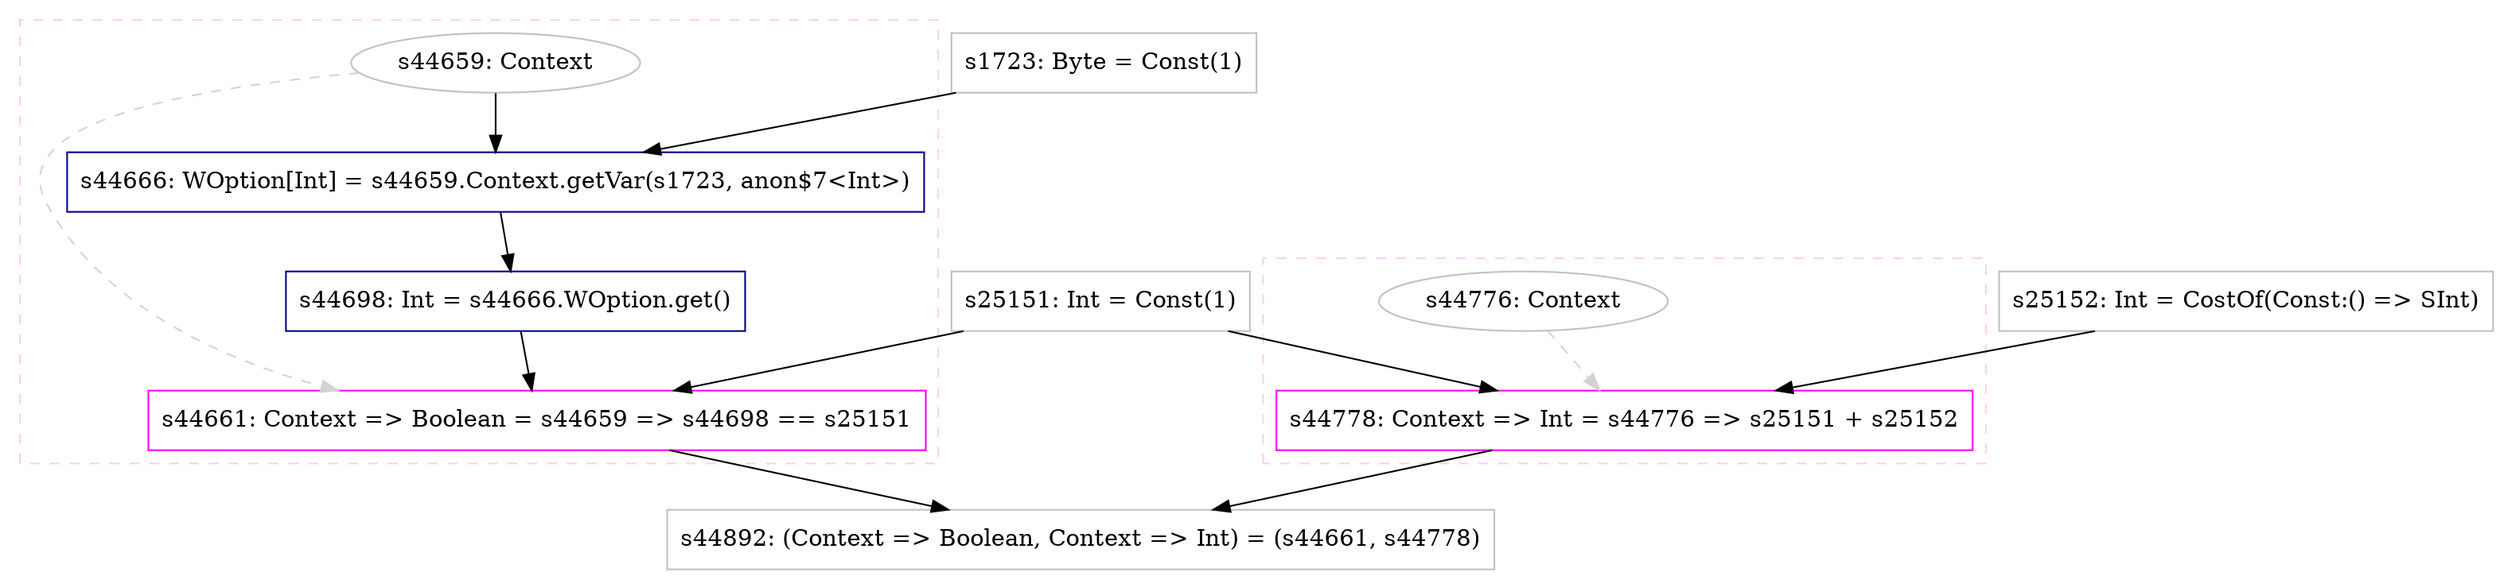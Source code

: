 digraph "Tup1" {
concentrate=true
node [style=filled, fillcolor=orangered]

"s25151" [
label="s25151: Int = Const(1)"
shape=box, color=gray, tooltip="s25151:Int", style=filled, fillcolor=white
]
"s1723" [
label="s1723: Byte = Const(1)"
shape=box, color=gray, tooltip="s1723:Byte", style=filled, fillcolor=white
]
subgraph cluster_s44661 {
style=dashed; color="#FFCCFF"
"s44659" [
label="s44659: Context"
shape=oval, color=gray, tooltip="s44659:Context", style=filled, fillcolor=white
]
"s44661" [
label="s44661: Context => Boolean = s44659 => s44698 == s25151"
shape=box, color=magenta, tooltip="s44661:Context => Boolean", style=filled, fillcolor=white
]
{rank=source; s44659}
"s44666" [
label="s44666: WOption[Int] = s44659.Context.getVar(s1723, anon$7<Int>)"
shape=box, color=darkblue, tooltip="s44666:WOption[Int]", style=filled, fillcolor=white
]
"s44698" [
label="s44698: Int = s44666.WOption.get()"
shape=box, color=darkblue, tooltip="s44698:Int", style=filled, fillcolor=white
]
{rank=sink; s44661}
}
"s25152" [
label="s25152: Int = CostOf(Const:() => SInt)"
shape=box, color=gray, tooltip="s25152:Int", style=filled, fillcolor=white
]
subgraph cluster_s44778 {
style=dashed; color="#FFCCFF"
"s44776" [
label="s44776: Context"
shape=oval, color=gray, tooltip="s44776:Context", style=filled, fillcolor=white
]
"s44778" [
label="s44778: Context => Int = s44776 => s25151 + s25152"
shape=box, color=magenta, tooltip="s44778:Context => Int", style=filled, fillcolor=white
]
{rank=source; s44776}
{rank=sink; s44778}
}
"s44892" [
label="s44892: (Context => Boolean, Context => Int) = (s44661, s44778)"
shape=box, color=gray, tooltip="s44892:(Context => Boolean, Context => Int)", style=filled, fillcolor=white
]
"s44659" -> "s44661" [style=dashed, color=lightgray, weight=0]
"s44698" -> "s44661" [style=solid]
"s25151" -> "s44661" [style=solid]
"s44661" -> "s44892" [style=solid]
"s44778" -> "s44892" [style=solid]
"s44776" -> "s44778" [style=dashed, color=lightgray, weight=0]
"s25151" -> "s44778" [style=solid]
"s25152" -> "s44778" [style=solid]
"s44659" -> "s44666" [style=solid]
"s1723" -> "s44666" [style=solid]
"s44666" -> "s44698" [style=solid]
}
